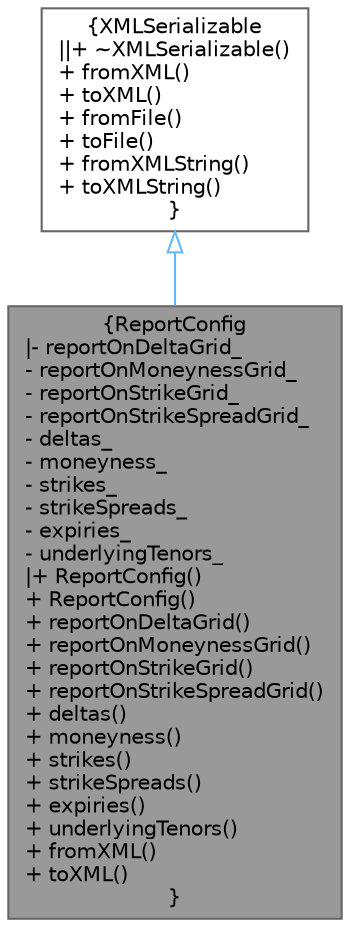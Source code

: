 digraph "ReportConfig"
{
 // INTERACTIVE_SVG=YES
 // LATEX_PDF_SIZE
  bgcolor="transparent";
  edge [fontname=Helvetica,fontsize=10,labelfontname=Helvetica,labelfontsize=10];
  node [fontname=Helvetica,fontsize=10,shape=box,height=0.2,width=0.4];
  Node1 [label="{ReportConfig\n|- reportOnDeltaGrid_\l- reportOnMoneynessGrid_\l- reportOnStrikeGrid_\l- reportOnStrikeSpreadGrid_\l- deltas_\l- moneyness_\l- strikes_\l- strikeSpreads_\l- expiries_\l- underlyingTenors_\l|+ ReportConfig()\l+ ReportConfig()\l+ reportOnDeltaGrid()\l+ reportOnMoneynessGrid()\l+ reportOnStrikeGrid()\l+ reportOnStrikeSpreadGrid()\l+ deltas()\l+ moneyness()\l+ strikes()\l+ strikeSpreads()\l+ expiries()\l+ underlyingTenors()\l+ fromXML()\l+ toXML()\l}",height=0.2,width=0.4,color="gray40", fillcolor="grey60", style="filled", fontcolor="black",tooltip=" "];
  Node2 -> Node1 [dir="back",color="steelblue1",style="solid",arrowtail="onormal"];
  Node2 [label="{XMLSerializable\n||+ ~XMLSerializable()\l+ fromXML()\l+ toXML()\l+ fromFile()\l+ toFile()\l+ fromXMLString()\l+ toXMLString()\l}",height=0.2,width=0.4,color="gray40", fillcolor="white", style="filled",URL="$classore_1_1data_1_1_x_m_l_serializable.html",tooltip="Base class for all serializable classes."];
}
